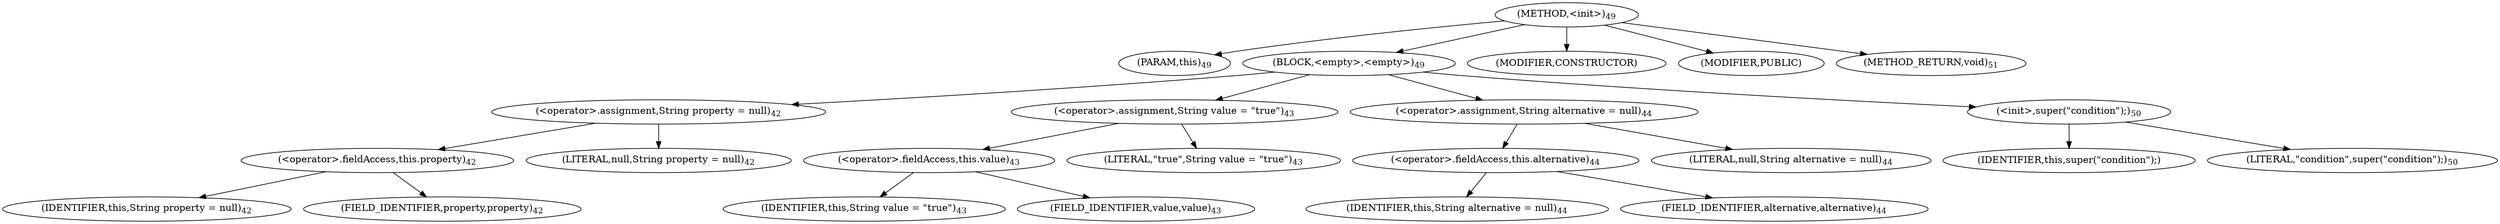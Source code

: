 digraph "&lt;init&gt;" {  
"28" [label = <(METHOD,&lt;init&gt;)<SUB>49</SUB>> ]
"4" [label = <(PARAM,this)<SUB>49</SUB>> ]
"29" [label = <(BLOCK,&lt;empty&gt;,&lt;empty&gt;)<SUB>49</SUB>> ]
"30" [label = <(&lt;operator&gt;.assignment,String property = null)<SUB>42</SUB>> ]
"31" [label = <(&lt;operator&gt;.fieldAccess,this.property)<SUB>42</SUB>> ]
"32" [label = <(IDENTIFIER,this,String property = null)<SUB>42</SUB>> ]
"33" [label = <(FIELD_IDENTIFIER,property,property)<SUB>42</SUB>> ]
"34" [label = <(LITERAL,null,String property = null)<SUB>42</SUB>> ]
"35" [label = <(&lt;operator&gt;.assignment,String value = &quot;true&quot;)<SUB>43</SUB>> ]
"36" [label = <(&lt;operator&gt;.fieldAccess,this.value)<SUB>43</SUB>> ]
"37" [label = <(IDENTIFIER,this,String value = &quot;true&quot;)<SUB>43</SUB>> ]
"38" [label = <(FIELD_IDENTIFIER,value,value)<SUB>43</SUB>> ]
"39" [label = <(LITERAL,&quot;true&quot;,String value = &quot;true&quot;)<SUB>43</SUB>> ]
"40" [label = <(&lt;operator&gt;.assignment,String alternative = null)<SUB>44</SUB>> ]
"41" [label = <(&lt;operator&gt;.fieldAccess,this.alternative)<SUB>44</SUB>> ]
"42" [label = <(IDENTIFIER,this,String alternative = null)<SUB>44</SUB>> ]
"43" [label = <(FIELD_IDENTIFIER,alternative,alternative)<SUB>44</SUB>> ]
"44" [label = <(LITERAL,null,String alternative = null)<SUB>44</SUB>> ]
"45" [label = <(&lt;init&gt;,super(&quot;condition&quot;);)<SUB>50</SUB>> ]
"3" [label = <(IDENTIFIER,this,super(&quot;condition&quot;);)> ]
"46" [label = <(LITERAL,&quot;condition&quot;,super(&quot;condition&quot;);)<SUB>50</SUB>> ]
"47" [label = <(MODIFIER,CONSTRUCTOR)> ]
"48" [label = <(MODIFIER,PUBLIC)> ]
"49" [label = <(METHOD_RETURN,void)<SUB>51</SUB>> ]
  "28" -> "4" 
  "28" -> "29" 
  "28" -> "47" 
  "28" -> "48" 
  "28" -> "49" 
  "29" -> "30" 
  "29" -> "35" 
  "29" -> "40" 
  "29" -> "45" 
  "30" -> "31" 
  "30" -> "34" 
  "31" -> "32" 
  "31" -> "33" 
  "35" -> "36" 
  "35" -> "39" 
  "36" -> "37" 
  "36" -> "38" 
  "40" -> "41" 
  "40" -> "44" 
  "41" -> "42" 
  "41" -> "43" 
  "45" -> "3" 
  "45" -> "46" 
}
